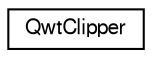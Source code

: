 digraph G
{
  edge [fontname="FreeSans",fontsize="10",labelfontname="FreeSans",labelfontsize="10"];
  node [fontname="FreeSans",fontsize="10",shape=record];
  rankdir="LR";
  Node1 [label="QwtClipper",height=0.2,width=0.4,color="black", fillcolor="white", style="filled",URL="$class_qwt_clipper.html",tooltip="Some clipping algos."];
}
